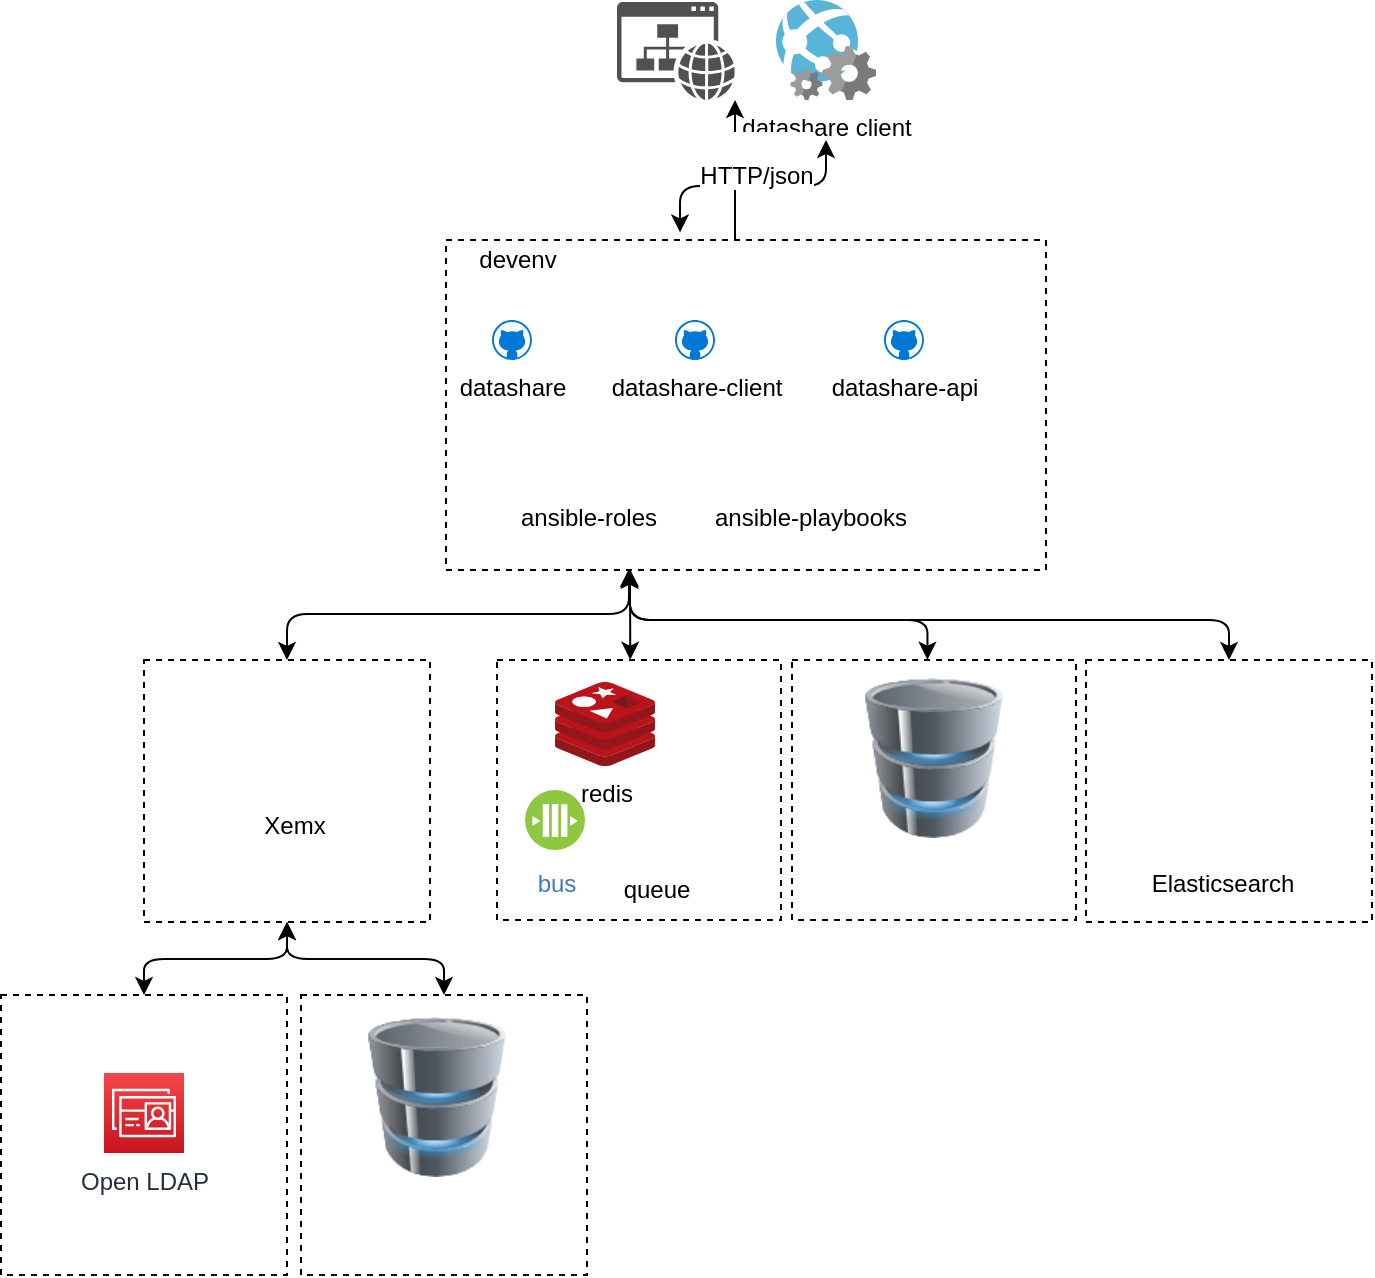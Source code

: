 <mxfile version="11.1.1" type="device"><diagram id="TXxZG_l-5kHUyX3yTVEF" name="Page-1"><mxGraphModel dx="1185" dy="648" grid="1" gridSize="10" guides="1" tooltips="1" connect="1" arrows="1" fold="1" page="1" pageScale="1" pageWidth="827" pageHeight="1169" math="0" shadow="0"><root><mxCell id="0"/><mxCell id="1" parent="0"/><mxCell id="FZ6n0DkVj5dUsqv_KJ3O-1" value="" style="group" vertex="1" connectable="0" parent="1"><mxGeometry x="268" y="420" width="300" height="165" as="geometry"/></mxCell><mxCell id="FZ6n0DkVj5dUsqv_KJ3O-2" value="" style="rounded=0;whiteSpace=wrap;html=1;dashed=1;" vertex="1" parent="FZ6n0DkVj5dUsqv_KJ3O-1"><mxGeometry width="300" height="165" as="geometry"/></mxCell><mxCell id="FZ6n0DkVj5dUsqv_KJ3O-3" value="" style="shape=image;html=1;verticalAlign=top;verticalLabelPosition=bottom;labelBackgroundColor=#ffffff;imageAspect=0;aspect=fixed;image=https://cdn3.iconfinder.com/data/icons/logos-and-brands-adobe/512/97_Docker-128.png" vertex="1" parent="FZ6n0DkVj5dUsqv_KJ3O-1"><mxGeometry x="260" y="125" width="40" height="40" as="geometry"/></mxCell><mxCell id="FZ6n0DkVj5dUsqv_KJ3O-39" value="datashare" style="shadow=0;dashed=0;html=1;strokeColor=none;fillColor=#0079D6;labelPosition=center;verticalLabelPosition=bottom;verticalAlign=top;align=center;shape=mxgraph.azure.github_code;pointerEvents=1;" vertex="1" parent="FZ6n0DkVj5dUsqv_KJ3O-1"><mxGeometry x="23" y="40" width="20" height="20" as="geometry"/></mxCell><mxCell id="FZ6n0DkVj5dUsqv_KJ3O-40" value="datashare-client" style="shadow=0;dashed=0;html=1;strokeColor=none;fillColor=#0079D6;labelPosition=center;verticalLabelPosition=bottom;verticalAlign=top;align=center;shape=mxgraph.azure.github_code;pointerEvents=1;" vertex="1" parent="FZ6n0DkVj5dUsqv_KJ3O-1"><mxGeometry x="114.5" y="40" width="20" height="20" as="geometry"/></mxCell><mxCell id="FZ6n0DkVj5dUsqv_KJ3O-43" value="ansible-roles" style="shape=image;html=1;verticalAlign=top;verticalLabelPosition=bottom;labelBackgroundColor=#ffffff;imageAspect=0;aspect=fixed;image=https://cdn4.iconfinder.com/data/icons/logos-and-brands/512/144_Gitlab_logo_logos-128.png" vertex="1" parent="FZ6n0DkVj5dUsqv_KJ3O-1"><mxGeometry x="55.5" y="95" width="30" height="30" as="geometry"/></mxCell><mxCell id="FZ6n0DkVj5dUsqv_KJ3O-44" value="ansible-playbooks" style="shape=image;html=1;verticalAlign=top;verticalLabelPosition=bottom;labelBackgroundColor=#ffffff;imageAspect=0;aspect=fixed;image=https://cdn4.iconfinder.com/data/icons/logos-and-brands/512/144_Gitlab_logo_logos-128.png" vertex="1" parent="FZ6n0DkVj5dUsqv_KJ3O-1"><mxGeometry x="166.5" y="95" width="30" height="30" as="geometry"/></mxCell><mxCell id="FZ6n0DkVj5dUsqv_KJ3O-45" value="datashare-api" style="shadow=0;dashed=0;html=1;strokeColor=none;fillColor=#0079D6;labelPosition=center;verticalLabelPosition=bottom;verticalAlign=top;align=center;shape=mxgraph.azure.github_code;pointerEvents=1;" vertex="1" parent="FZ6n0DkVj5dUsqv_KJ3O-1"><mxGeometry x="219" y="40" width="20" height="20" as="geometry"/></mxCell><mxCell id="FZ6n0DkVj5dUsqv_KJ3O-46" value="devenv" style="text;html=1;strokeColor=none;fillColor=none;align=center;verticalAlign=middle;whiteSpace=wrap;rounded=0;" vertex="1" parent="FZ6n0DkVj5dUsqv_KJ3O-1"><mxGeometry x="15.5" width="40" height="20" as="geometry"/></mxCell><mxCell id="FZ6n0DkVj5dUsqv_KJ3O-4" value="" style="rounded=0;whiteSpace=wrap;html=1;dashed=1;container=1;" vertex="1" parent="1"><mxGeometry x="588" y="630" width="143" height="131" as="geometry"><mxRectangle x="651.5" y="480" width="50" height="40" as="alternateBounds"/></mxGeometry></mxCell><mxCell id="FZ6n0DkVj5dUsqv_KJ3O-5" value="" style="shape=image;html=1;verticalAlign=top;verticalLabelPosition=bottom;labelBackgroundColor=#ffffff;imageAspect=0;aspect=fixed;image=https://cdn3.iconfinder.com/data/icons/logos-and-brands-adobe/512/97_Docker-128.png" vertex="1" parent="FZ6n0DkVj5dUsqv_KJ3O-4"><mxGeometry x="103" y="91" width="40" height="40" as="geometry"/></mxCell><mxCell id="FZ6n0DkVj5dUsqv_KJ3O-6" value="" style="pointerEvents=1;shadow=0;dashed=0;html=1;strokeColor=none;fillColor=#505050;labelPosition=center;verticalLabelPosition=bottom;verticalAlign=top;outlineConnect=0;align=center;shape=mxgraph.office.concepts.website;" vertex="1" parent="1"><mxGeometry x="353.5" y="301" width="59" height="49" as="geometry"/></mxCell><mxCell id="FZ6n0DkVj5dUsqv_KJ3O-8" value="datashare client" style="aspect=fixed;html=1;perimeter=none;align=center;shadow=0;dashed=0;image;fontSize=12;image=img/lib/mscae/WebApp_WebJobs.svg;" vertex="1" parent="1"><mxGeometry x="433" y="300" width="50" height="50" as="geometry"/></mxCell><mxCell id="FZ6n0DkVj5dUsqv_KJ3O-9" value="Elasticsearch" style="shape=image;html=1;verticalAlign=top;verticalLabelPosition=bottom;labelBackgroundColor=#ffffff;imageAspect=0;aspect=fixed;image=https://cdn4.iconfinder.com/data/icons/logos-brands-5/24/elasticsearch-128.png" vertex="1" parent="1"><mxGeometry x="621" y="658" width="70" height="70" as="geometry"/></mxCell><mxCell id="FZ6n0DkVj5dUsqv_KJ3O-13" value="" style="edgeStyle=elbowEdgeStyle;elbow=vertical;endArrow=classic;html=1;" edge="1" parent="1" target="FZ6n0DkVj5dUsqv_KJ3O-6" source="FZ6n0DkVj5dUsqv_KJ3O-2"><mxGeometry width="50" height="50" relative="1" as="geometry"><mxPoint x="313" y="506.5" as="sourcePoint"/><mxPoint x="318" y="580" as="targetPoint"/><Array as="points"><mxPoint x="348" y="430"/></Array></mxGeometry></mxCell><mxCell id="FZ6n0DkVj5dUsqv_KJ3O-15" value="" style="edgeStyle=elbowEdgeStyle;elbow=vertical;endArrow=classic;html=1;shadow=0;startArrow=classic;startFill=1;exitX=0.5;exitY=0;exitDx=0;exitDy=0;entryX=0.305;entryY=0.996;entryDx=0;entryDy=0;entryPerimeter=0;" edge="1" parent="1" target="FZ6n0DkVj5dUsqv_KJ3O-2" source="FZ6n0DkVj5dUsqv_KJ3O-32"><mxGeometry width="50" height="50" relative="1" as="geometry"><mxPoint x="413" y="628.5" as="sourcePoint"/><mxPoint x="360" y="590" as="targetPoint"/><Array as="points"><mxPoint x="340" y="607"/><mxPoint x="390" y="606.5"/></Array></mxGeometry></mxCell><mxCell id="FZ6n0DkVj5dUsqv_KJ3O-16" value="" style="edgeStyle=elbowEdgeStyle;elbow=vertical;endArrow=classic;html=1;shadow=0;startArrow=classic;startFill=1;exitX=0.39;exitY=-0.023;exitDx=0;exitDy=0;exitPerimeter=0;" edge="1" parent="1" source="FZ6n0DkVj5dUsqv_KJ3O-2"><mxGeometry width="50" height="50" relative="1" as="geometry"><mxPoint x="390" y="440" as="sourcePoint"/><mxPoint x="458.0" y="370" as="targetPoint"/></mxGeometry></mxCell><mxCell id="FZ6n0DkVj5dUsqv_KJ3O-17" value="&lt;div&gt;&lt;br&gt;&lt;/div&gt;&lt;div&gt;HTTP/json&lt;br&gt;&lt;/div&gt;" style="text;html=1;resizable=0;points=[];align=center;verticalAlign=middle;labelBackgroundColor=#ffffff;" vertex="1" connectable="0" parent="FZ6n0DkVj5dUsqv_KJ3O-16"><mxGeometry x="0.338" y="3" relative="1" as="geometry"><mxPoint x="-19" y="-10" as="offset"/></mxGeometry></mxCell><mxCell id="FZ6n0DkVj5dUsqv_KJ3O-18" value="" style="group" vertex="1" connectable="0" parent="1"><mxGeometry x="472" y="639" width="111" height="121" as="geometry"/></mxCell><mxCell id="FZ6n0DkVj5dUsqv_KJ3O-19" value="" style="group" vertex="1" connectable="0" parent="FZ6n0DkVj5dUsqv_KJ3O-18"><mxGeometry x="-31" y="-9" width="142" height="130" as="geometry"/></mxCell><mxCell id="FZ6n0DkVj5dUsqv_KJ3O-20" value="" style="rounded=0;whiteSpace=wrap;html=1;dashed=1;" vertex="1" parent="FZ6n0DkVj5dUsqv_KJ3O-19"><mxGeometry width="142" height="130" as="geometry"/></mxCell><mxCell id="FZ6n0DkVj5dUsqv_KJ3O-21" value="" style="shape=image;html=1;verticalAlign=top;verticalLabelPosition=bottom;labelBackgroundColor=#ffffff;imageAspect=0;aspect=fixed;image=https://cdn3.iconfinder.com/data/icons/logos-and-brands-adobe/512/97_Docker-128.png" vertex="1" parent="FZ6n0DkVj5dUsqv_KJ3O-19"><mxGeometry x="102" y="89" width="40" height="40" as="geometry"/></mxCell><mxCell id="FZ6n0DkVj5dUsqv_KJ3O-22" value="" style="image;html=1;labelBackgroundColor=#ffffff;image=img/lib/clip_art/computers/Database_128x128.png" vertex="1" parent="FZ6n0DkVj5dUsqv_KJ3O-18"><mxGeometry width="80" height="80" as="geometry"/></mxCell><mxCell id="FZ6n0DkVj5dUsqv_KJ3O-23" value="" style="shape=image;html=1;verticalAlign=top;verticalLabelPosition=bottom;labelBackgroundColor=#ffffff;imageAspect=0;aspect=fixed;image=https://cdn4.iconfinder.com/data/icons/logos-brands-5/24/postgresql-128.png" vertex="1" parent="FZ6n0DkVj5dUsqv_KJ3O-18"><mxGeometry x="25" y="83" width="30" height="30" as="geometry"/></mxCell><mxCell id="FZ6n0DkVj5dUsqv_KJ3O-24" value="" style="group" vertex="1" connectable="0" parent="1"><mxGeometry x="307.5" y="641" width="128" height="119" as="geometry"/></mxCell><mxCell id="FZ6n0DkVj5dUsqv_KJ3O-25" value="" style="group" vertex="1" connectable="0" parent="FZ6n0DkVj5dUsqv_KJ3O-24"><mxGeometry x="-14" y="-11" width="142" height="130" as="geometry"/></mxCell><mxCell id="FZ6n0DkVj5dUsqv_KJ3O-26" value="" style="rounded=0;whiteSpace=wrap;html=1;dashed=1;" vertex="1" parent="FZ6n0DkVj5dUsqv_KJ3O-25"><mxGeometry width="142" height="130" as="geometry"/></mxCell><mxCell id="FZ6n0DkVj5dUsqv_KJ3O-27" value="" style="shape=image;html=1;verticalAlign=top;verticalLabelPosition=bottom;labelBackgroundColor=#ffffff;imageAspect=0;aspect=fixed;image=https://cdn3.iconfinder.com/data/icons/logos-and-brands-adobe/512/97_Docker-128.png" vertex="1" parent="FZ6n0DkVj5dUsqv_KJ3O-25"><mxGeometry x="102" y="90" width="40" height="40" as="geometry"/></mxCell><mxCell id="FZ6n0DkVj5dUsqv_KJ3O-28" value="bus" style="aspect=fixed;perimeter=ellipsePerimeter;html=1;align=center;shadow=0;dashed=0;fontColor=#4277BB;labelBackgroundColor=#ffffff;fontSize=12;spacingTop=3;image;image=img/lib/ibm/blockchain/message_bus.svg;" vertex="1" parent="FZ6n0DkVj5dUsqv_KJ3O-24"><mxGeometry y="54" width="30" height="30" as="geometry"/></mxCell><mxCell id="FZ6n0DkVj5dUsqv_KJ3O-29" value="&lt;div&gt;queue&lt;/div&gt;" style="shape=image;html=1;verticalAlign=top;verticalLabelPosition=bottom;labelBackgroundColor=#ffffff;imageAspect=0;aspect=fixed;image=https://cdn2.iconfinder.com/data/icons/amazon-aws-stencils/100/App_Services_copy_Amazon_SQS_Queue-128.png" vertex="1" parent="FZ6n0DkVj5dUsqv_KJ3O-24"><mxGeometry x="44" y="48" width="42" height="42" as="geometry"/></mxCell><mxCell id="FZ6n0DkVj5dUsqv_KJ3O-30" value="redis" style="aspect=fixed;html=1;perimeter=none;align=center;shadow=0;dashed=0;image;fontSize=12;image=img/lib/mscae/Cache_Redis_Product.svg;" vertex="1" parent="FZ6n0DkVj5dUsqv_KJ3O-24"><mxGeometry x="15" width="50" height="42" as="geometry"/></mxCell><mxCell id="FZ6n0DkVj5dUsqv_KJ3O-31" value="" style="edgeStyle=elbowEdgeStyle;elbow=vertical;endArrow=classic;html=1;shadow=0;exitX=0.469;exitY=-0.001;exitDx=0;exitDy=0;startArrow=classic;startFill=1;entryX=0.306;entryY=0.996;entryDx=0;entryDy=0;entryPerimeter=0;exitPerimeter=0;" edge="1" parent="1" source="FZ6n0DkVj5dUsqv_KJ3O-26" target="FZ6n0DkVj5dUsqv_KJ3O-2"><mxGeometry width="50" height="50" relative="1" as="geometry"><mxPoint x="-58" y="832.5" as="sourcePoint"/><mxPoint x="360" y="590" as="targetPoint"/><Array as="points"><mxPoint x="310" y="606.5"/></Array></mxGeometry></mxCell><mxCell id="FZ6n0DkVj5dUsqv_KJ3O-32" value="" style="rounded=0;whiteSpace=wrap;html=1;dashed=1;container=1;" vertex="1" parent="1"><mxGeometry x="117" y="630" width="143" height="131" as="geometry"><mxRectangle x="651.5" y="480" width="50" height="40" as="alternateBounds"/></mxGeometry></mxCell><mxCell id="FZ6n0DkVj5dUsqv_KJ3O-33" value="" style="shape=image;html=1;verticalAlign=top;verticalLabelPosition=bottom;labelBackgroundColor=#ffffff;imageAspect=0;aspect=fixed;image=https://cdn3.iconfinder.com/data/icons/logos-and-brands-adobe/512/97_Docker-128.png" vertex="1" parent="FZ6n0DkVj5dUsqv_KJ3O-32"><mxGeometry x="103" y="91" width="40" height="40" as="geometry"/></mxCell><mxCell id="FZ6n0DkVj5dUsqv_KJ3O-47" value="Xemx" style="shape=image;html=1;verticalAlign=top;verticalLabelPosition=bottom;labelBackgroundColor=#ffffff;imageAspect=0;aspect=fixed;image=https://cdn3.iconfinder.com/data/icons/fatcow/32x32_0760/ruby.png" vertex="1" parent="FZ6n0DkVj5dUsqv_KJ3O-32"><mxGeometry x="59" y="36.5" width="32" height="32" as="geometry"/></mxCell><mxCell id="FZ6n0DkVj5dUsqv_KJ3O-34" value="" style="rounded=0;whiteSpace=wrap;html=1;dashed=1;container=1;" vertex="1" parent="1"><mxGeometry x="45.5" y="797.5" width="143" height="140" as="geometry"><mxRectangle x="651.5" y="480" width="50" height="40" as="alternateBounds"/></mxGeometry></mxCell><mxCell id="FZ6n0DkVj5dUsqv_KJ3O-35" value="" style="shape=image;html=1;verticalAlign=top;verticalLabelPosition=bottom;labelBackgroundColor=#ffffff;imageAspect=0;aspect=fixed;image=https://cdn3.iconfinder.com/data/icons/logos-and-brands-adobe/512/97_Docker-128.png" vertex="1" parent="FZ6n0DkVj5dUsqv_KJ3O-34"><mxGeometry x="103" y="97.252" width="40" height="40" as="geometry"/></mxCell><mxCell id="FZ6n0DkVj5dUsqv_KJ3O-48" value="Open LDAP" style="outlineConnect=0;fontColor=#232F3E;gradientColor=#F54749;gradientDirection=north;fillColor=#C7131F;strokeColor=#ffffff;dashed=0;verticalLabelPosition=bottom;verticalAlign=top;align=center;html=1;fontSize=12;fontStyle=0;aspect=fixed;shape=mxgraph.aws4.resourceIcon;resIcon=mxgraph.aws4.directory_service;" vertex="1" parent="FZ6n0DkVj5dUsqv_KJ3O-34"><mxGeometry x="51.5" y="39.008" width="40" height="40" as="geometry"/></mxCell><mxCell id="FZ6n0DkVj5dUsqv_KJ3O-38" value="" style="edgeStyle=elbowEdgeStyle;elbow=vertical;endArrow=classic;html=1;entryX=0.306;entryY=1.002;entryDx=0;entryDy=0;entryPerimeter=0;startArrow=classic;startFill=1;" edge="1" parent="1" source="FZ6n0DkVj5dUsqv_KJ3O-4" target="FZ6n0DkVj5dUsqv_KJ3O-2"><mxGeometry width="50" height="50" relative="1" as="geometry"><mxPoint x="290" y="830" as="sourcePoint"/><mxPoint x="340" y="780" as="targetPoint"/><Array as="points"><mxPoint x="380" y="610"/><mxPoint x="370" y="610"/><mxPoint x="460" y="610"/></Array></mxGeometry></mxCell><mxCell id="FZ6n0DkVj5dUsqv_KJ3O-41" value="" style="rounded=0;whiteSpace=wrap;html=1;dashed=1;container=1;" vertex="1" parent="1"><mxGeometry x="195.5" y="797.5" width="143" height="140" as="geometry"><mxRectangle x="50" y="810" width="50" height="40" as="alternateBounds"/></mxGeometry></mxCell><mxCell id="FZ6n0DkVj5dUsqv_KJ3O-42" value="" style="shape=image;html=1;verticalAlign=top;verticalLabelPosition=bottom;labelBackgroundColor=#ffffff;imageAspect=0;aspect=fixed;image=https://cdn3.iconfinder.com/data/icons/logos-and-brands-adobe/512/97_Docker-128.png" vertex="1" parent="FZ6n0DkVj5dUsqv_KJ3O-41"><mxGeometry x="103" y="91" width="40" height="40" as="geometry"/></mxCell><mxCell id="FZ6n0DkVj5dUsqv_KJ3O-50" value="" style="shape=image;html=1;verticalAlign=top;verticalLabelPosition=bottom;labelBackgroundColor=#ffffff;imageAspect=0;aspect=fixed;image=https://cdn4.iconfinder.com/data/icons/logos-brands-5/24/mysql-128.png" vertex="1" parent="FZ6n0DkVj5dUsqv_KJ3O-41"><mxGeometry x="38" y="80" width="60" height="60" as="geometry"/></mxCell><mxCell id="FZ6n0DkVj5dUsqv_KJ3O-51" value="" style="image;html=1;labelBackgroundColor=#ffffff;image=img/lib/clip_art/computers/Database_128x128.png" vertex="1" parent="FZ6n0DkVj5dUsqv_KJ3O-41"><mxGeometry x="28" y="11" width="80" height="80" as="geometry"/></mxCell><mxCell id="FZ6n0DkVj5dUsqv_KJ3O-58" value="" style="edgeStyle=elbowEdgeStyle;elbow=vertical;endArrow=classic;html=1;entryX=0.5;entryY=1;entryDx=0;entryDy=0;startArrow=classic;startFill=1;" edge="1" parent="1" source="FZ6n0DkVj5dUsqv_KJ3O-34" target="FZ6n0DkVj5dUsqv_KJ3O-32"><mxGeometry width="50" height="50" relative="1" as="geometry"><mxPoint x="47" y="1007.5" as="sourcePoint"/><mxPoint x="97" y="957.5" as="targetPoint"/></mxGeometry></mxCell><mxCell id="FZ6n0DkVj5dUsqv_KJ3O-59" value="" style="edgeStyle=elbowEdgeStyle;elbow=vertical;endArrow=classic;html=1;entryX=0.5;entryY=1;entryDx=0;entryDy=0;startArrow=classic;startFill=1;exitX=0.5;exitY=0;exitDx=0;exitDy=0;" edge="1" parent="1" source="FZ6n0DkVj5dUsqv_KJ3O-41" target="FZ6n0DkVj5dUsqv_KJ3O-32"><mxGeometry width="50" height="50" relative="1" as="geometry"><mxPoint x="210" y="810" as="sourcePoint"/><mxPoint x="281.667" y="773.667" as="targetPoint"/></mxGeometry></mxCell><mxCell id="FZ6n0DkVj5dUsqv_KJ3O-61" value="" style="edgeStyle=elbowEdgeStyle;elbow=vertical;endArrow=classic;html=1;entryX=0.306;entryY=0.997;entryDx=0;entryDy=0;entryPerimeter=0;exitX=0.477;exitY=-0.001;exitDx=0;exitDy=0;exitPerimeter=0;startArrow=classic;startFill=1;" edge="1" parent="1" source="FZ6n0DkVj5dUsqv_KJ3O-20" target="FZ6n0DkVj5dUsqv_KJ3O-2"><mxGeometry width="50" height="50" relative="1" as="geometry"><mxPoint x="50" y="1010" as="sourcePoint"/><mxPoint x="100" y="960" as="targetPoint"/><Array as="points"><mxPoint x="430" y="610"/></Array></mxGeometry></mxCell></root></mxGraphModel></diagram></mxfile>